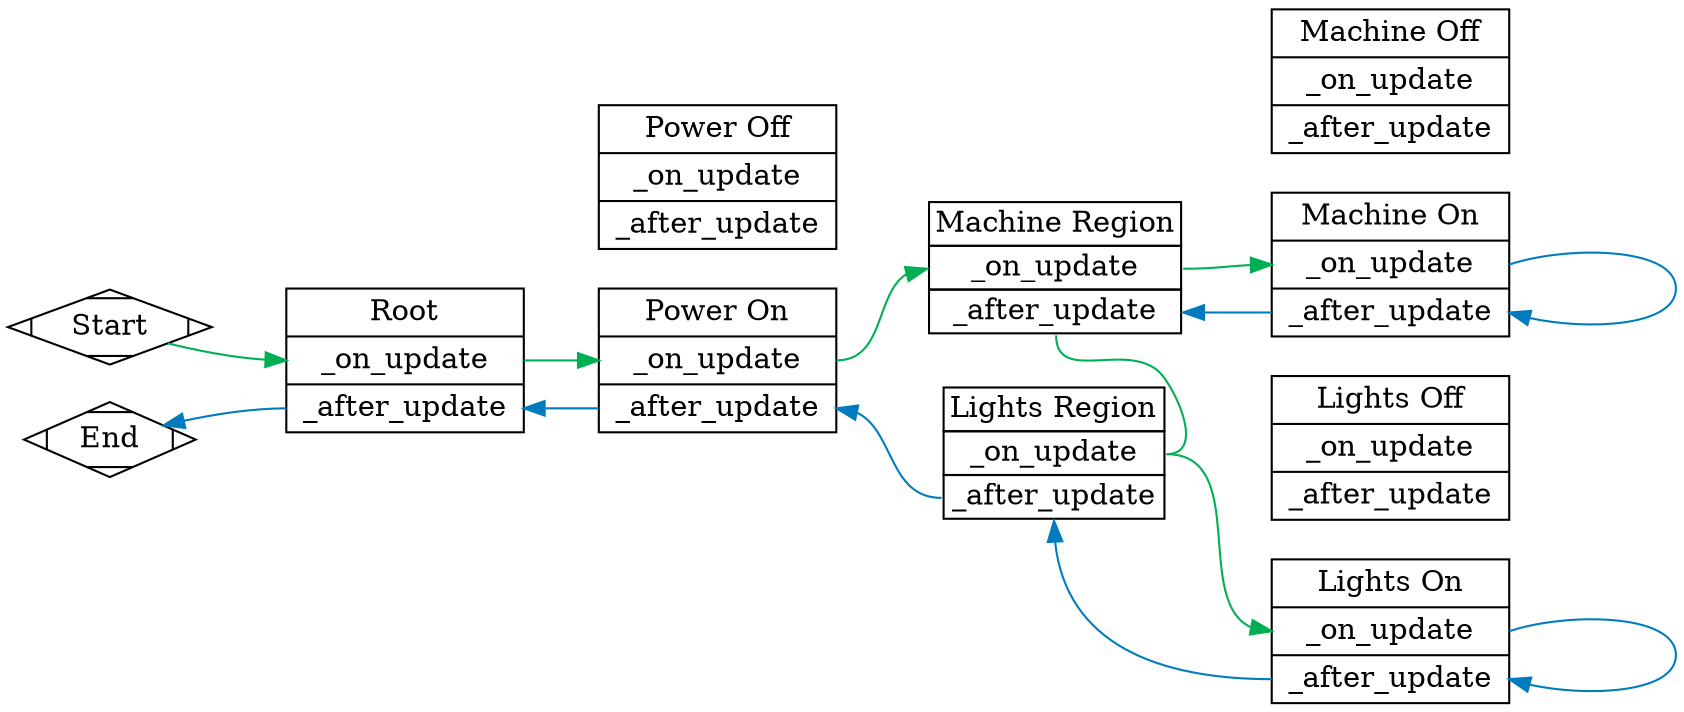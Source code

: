// XSM Tutorial - Extended State Machine Tutorial
// Extended State Machine, Super Region, Show Function Calls - Graphviz Dot
// Directed Graph
digraph G {
    rankdir=LR;
    overlap=false; // Nodes are not allowed to overlap.
    compound=true; // Allow edges between clusters
    splines = true;

    // All the other nodes are records
    node [shape=record];

    Start [shape=Mdiamond];
    End [shape=Mdiamond];
    ROOT [label="<name> Root |<on> _on_update |<after> _after_update"];

    P_ON [label="<name> Power On |<on> _on_update |<after> _after_update"];
    P_OFF [label="<name> Power Off |<on> _on_update |<after> _after_update"];
    
    // The Masters can't be "record" shapes because "flat edge between adjacent 
    // nodes one of which has a record shape - replace records with HTML-like
    // labels"
    M_MASTER [shape=plaintext, label=< 
        <TABLE BORDER="0" CELLBORDER="1" CELLSPACING="0">
            <TR><TD PORT="name">Machine Region</TD></TR>
            <TR><TD PORT="on">_on_update</TD></TR>
            <TR><TD PORT="after">_after_update</TD></TR>
        </TABLE>>
    ];
    M_ON [label="<name> Machine On |<on> _on_update |<after> _after_update"];
    M_OFF [label="<name> Machine Off |<on> _on_update |<after> _after_update"];
    
    // The Masters can't be "record" shapes because "flat edge between adjacent 
    // nodes one of which has a record shape - replace records with HTML-like
    // labels"
    L_MASTER [shape=plaintext, label=< 
        <TABLE BORDER="0" CELLBORDER="1" CELLSPACING="0"> 
            <TR><TD PORT="name">Lights Region</TD></TR>
            <TR><TD PORT="on">_on_update</TD></TR>
            <TR><TD PORT="after">_after_update</TD></TR>
        </TABLE>>
    ];
    L_ON [label="<name> Lights On |<on> _on_update |<after> _after_update"];
    L_OFF [label="<name> Lights Off |<on> _on_update |<after> _after_update"];

    // Create some invisible edges between the nodes so the positions relative
    // to each other are maintained
    edge [style="invisible", arrowhead="none"];
    ROOT -> P_ON;
    ROOT -> P_OFF;
    P_ON -> M_MASTER;
    P_ON -> L_MASTER;
    L_MASTER -> L_ON;
    L_MASTER -> L_OFF;
    M_MASTER -> M_ON;
    M_MASTER -> M_OFF;

    // Establish the ranks
    {rank = same; Start; End;}
    {rank = same; P_ON; P_OFF;}
    {rank = same; M_MASTER; L_MASTER;}
    {rank = same; L_ON; L_OFF; M_ON; M_OFF;}

    // Now, set the _on_update execution track
    edge [style="solid", arrowhead="normal", color="#00AF54"];
    Start-> ROOT:on;
    ROOT:on -> P_ON:on;
    P_ON:on -> M_MASTER:on;
    M_MASTER:after -> L_MASTER:on;
    M_MASTER:on -> M_ON:on;
    L_MASTER:on -> L_ON:on;

    // Finally, set the _after_update execution track
    edge [color="#007CBE"];
    M_ON:after -> M_MASTER:after;
    // Note how the next three edges have annotations following the port
    // annotation; this is to direct the edge they should emerge from/go-to. In
    // this case, e is "east" and s is "south".
    M_ON:on:e -> M_ON:after:e;
    L_ON:on:e -> L_ON:after:e;
    L_ON:after -> L_MASTER:after:s;
    //
    L_MASTER:after -> P_ON:after;
    P_ON:after -> ROOT:after;
    ROOT:after -> End;

}
